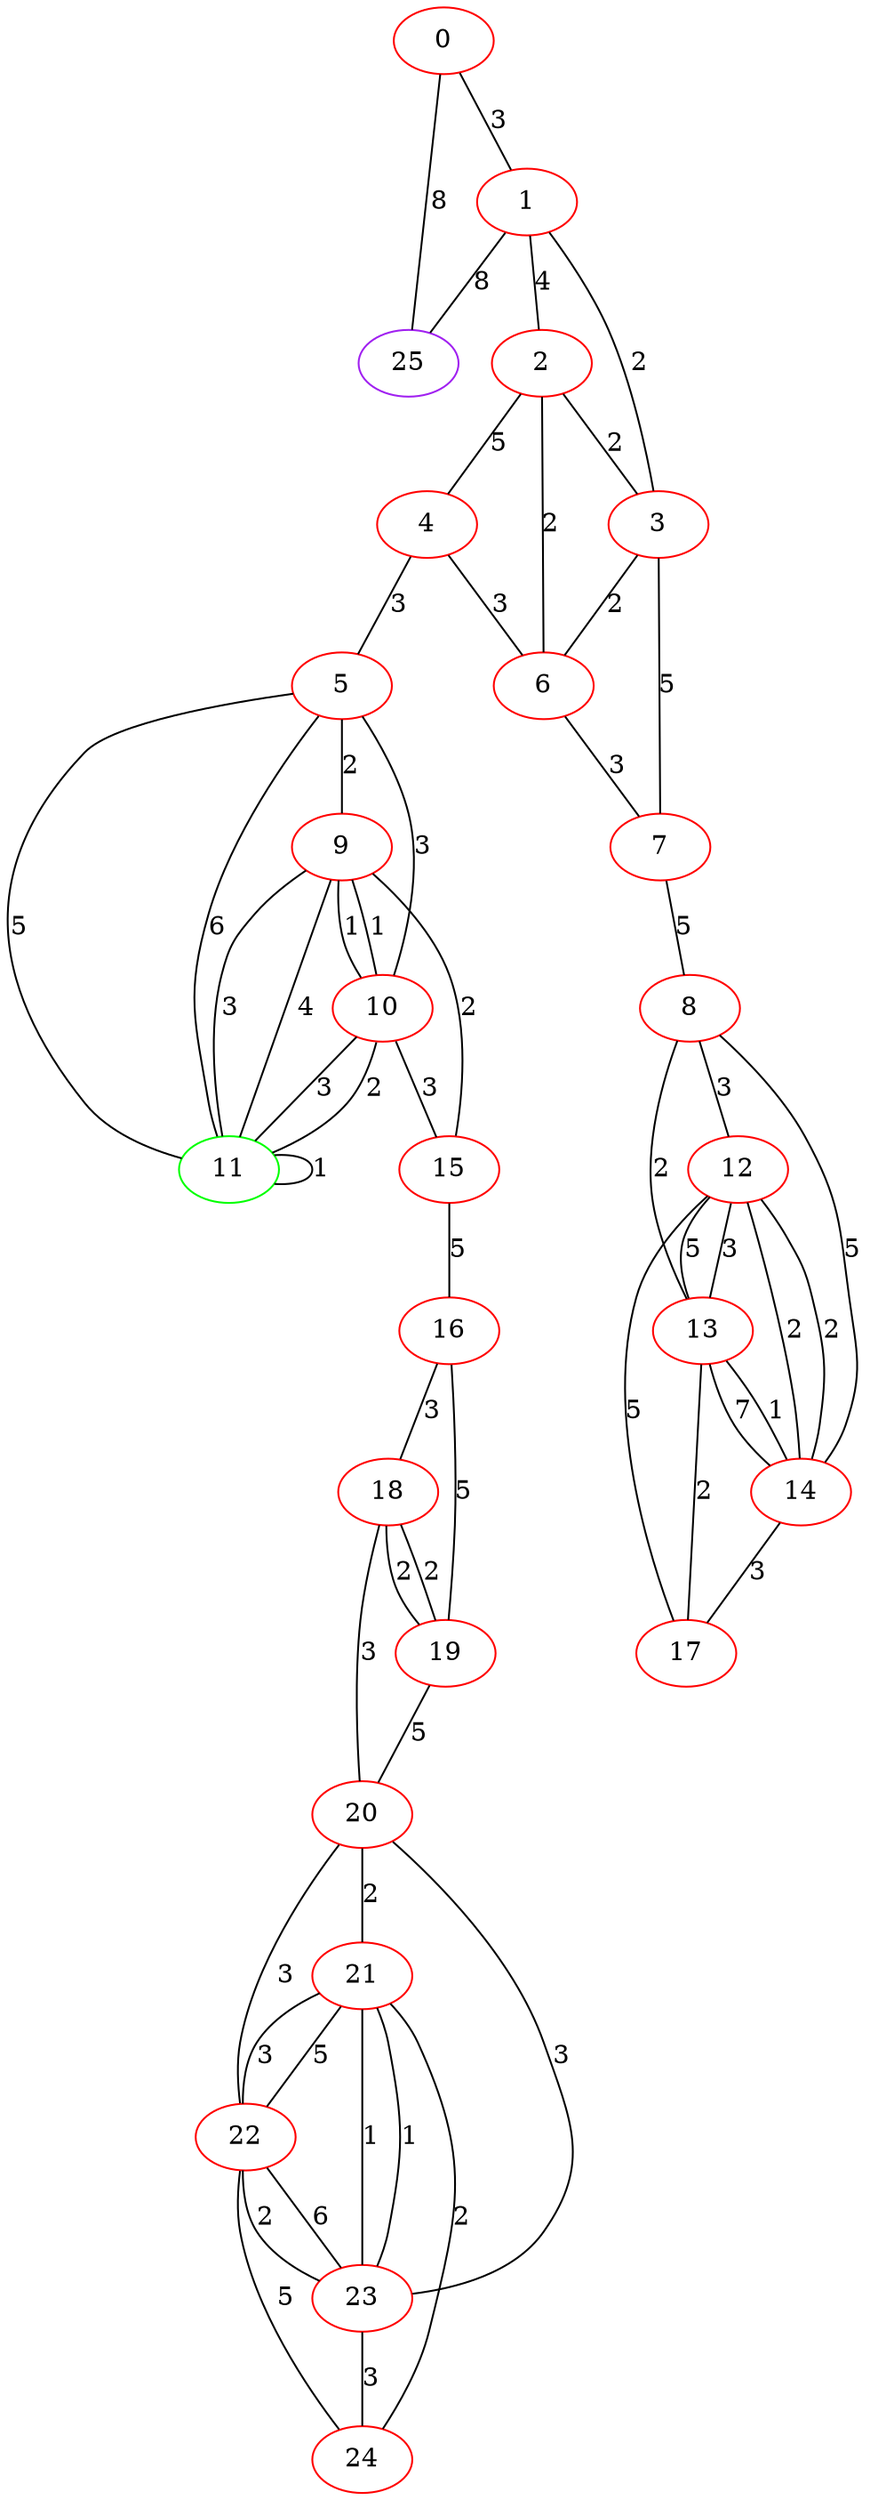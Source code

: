 graph "" {
0 [color=red, weight=1];
1 [color=red, weight=1];
2 [color=red, weight=1];
3 [color=red, weight=1];
4 [color=red, weight=1];
5 [color=red, weight=1];
6 [color=red, weight=1];
7 [color=red, weight=1];
8 [color=red, weight=1];
9 [color=red, weight=1];
10 [color=red, weight=1];
11 [color=green, weight=2];
12 [color=red, weight=1];
13 [color=red, weight=1];
14 [color=red, weight=1];
15 [color=red, weight=1];
16 [color=red, weight=1];
17 [color=red, weight=1];
18 [color=red, weight=1];
19 [color=red, weight=1];
20 [color=red, weight=1];
21 [color=red, weight=1];
22 [color=red, weight=1];
23 [color=red, weight=1];
24 [color=red, weight=1];
25 [color=purple, weight=4];
0 -- 1  [key=0, label=3];
0 -- 25  [key=0, label=8];
1 -- 25  [key=0, label=8];
1 -- 2  [key=0, label=4];
1 -- 3  [key=0, label=2];
2 -- 3  [key=0, label=2];
2 -- 4  [key=0, label=5];
2 -- 6  [key=0, label=2];
3 -- 6  [key=0, label=2];
3 -- 7  [key=0, label=5];
4 -- 5  [key=0, label=3];
4 -- 6  [key=0, label=3];
5 -- 9  [key=0, label=2];
5 -- 10  [key=0, label=3];
5 -- 11  [key=0, label=5];
5 -- 11  [key=1, label=6];
6 -- 7  [key=0, label=3];
7 -- 8  [key=0, label=5];
8 -- 12  [key=0, label=3];
8 -- 13  [key=0, label=2];
8 -- 14  [key=0, label=5];
9 -- 10  [key=0, label=1];
9 -- 10  [key=1, label=1];
9 -- 11  [key=0, label=3];
9 -- 11  [key=1, label=4];
9 -- 15  [key=0, label=2];
10 -- 11  [key=0, label=2];
10 -- 11  [key=1, label=3];
10 -- 15  [key=0, label=3];
11 -- 11  [key=0, label=1];
12 -- 17  [key=0, label=5];
12 -- 13  [key=0, label=5];
12 -- 13  [key=1, label=3];
12 -- 14  [key=0, label=2];
12 -- 14  [key=1, label=2];
13 -- 17  [key=0, label=2];
13 -- 14  [key=0, label=7];
13 -- 14  [key=1, label=1];
14 -- 17  [key=0, label=3];
15 -- 16  [key=0, label=5];
16 -- 18  [key=0, label=3];
16 -- 19  [key=0, label=5];
18 -- 19  [key=0, label=2];
18 -- 19  [key=1, label=2];
18 -- 20  [key=0, label=3];
19 -- 20  [key=0, label=5];
20 -- 21  [key=0, label=2];
20 -- 22  [key=0, label=3];
20 -- 23  [key=0, label=3];
21 -- 24  [key=0, label=2];
21 -- 22  [key=0, label=3];
21 -- 22  [key=1, label=5];
21 -- 23  [key=0, label=1];
21 -- 23  [key=1, label=1];
22 -- 24  [key=0, label=5];
22 -- 23  [key=0, label=2];
22 -- 23  [key=1, label=6];
23 -- 24  [key=0, label=3];
}
